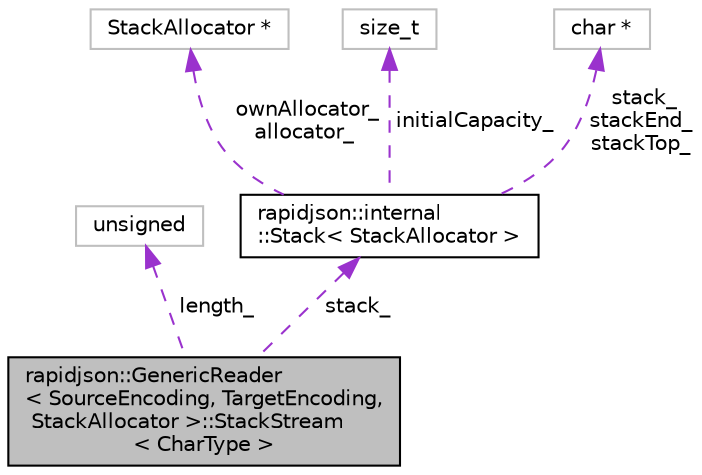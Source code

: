 digraph "rapidjson::GenericReader&lt; SourceEncoding, TargetEncoding, StackAllocator &gt;::StackStream&lt; CharType &gt;"
{
 // INTERACTIVE_SVG=YES
 // LATEX_PDF_SIZE
  edge [fontname="Helvetica",fontsize="10",labelfontname="Helvetica",labelfontsize="10"];
  node [fontname="Helvetica",fontsize="10",shape=record];
  Node1 [label="rapidjson::GenericReader\l\< SourceEncoding, TargetEncoding,\l StackAllocator \>::StackStream\l\< CharType \>",height=0.2,width=0.4,color="black", fillcolor="grey75", style="filled", fontcolor="black",tooltip=" "];
  Node2 -> Node1 [dir="back",color="darkorchid3",fontsize="10",style="dashed",label=" length_" ,fontname="Helvetica"];
  Node2 [label="unsigned",height=0.2,width=0.4,color="grey75", fillcolor="white", style="filled",tooltip=" "];
  Node3 -> Node1 [dir="back",color="darkorchid3",fontsize="10",style="dashed",label=" stack_" ,fontname="Helvetica"];
  Node3 [label="rapidjson::internal\l::Stack\< StackAllocator \>",height=0.2,width=0.4,color="black", fillcolor="white", style="filled",URL="$classrapidjson_1_1internal_1_1_stack.html",tooltip=" "];
  Node4 -> Node3 [dir="back",color="darkorchid3",fontsize="10",style="dashed",label=" ownAllocator_\nallocator_" ,fontname="Helvetica"];
  Node4 [label="StackAllocator *",height=0.2,width=0.4,color="grey75", fillcolor="white", style="filled",tooltip=" "];
  Node5 -> Node3 [dir="back",color="darkorchid3",fontsize="10",style="dashed",label=" initialCapacity_" ,fontname="Helvetica"];
  Node5 [label="size_t",height=0.2,width=0.4,color="grey75", fillcolor="white", style="filled",tooltip=" "];
  Node6 -> Node3 [dir="back",color="darkorchid3",fontsize="10",style="dashed",label=" stack_\nstackEnd_\nstackTop_" ,fontname="Helvetica"];
  Node6 [label="char *",height=0.2,width=0.4,color="grey75", fillcolor="white", style="filled",tooltip=" "];
}
